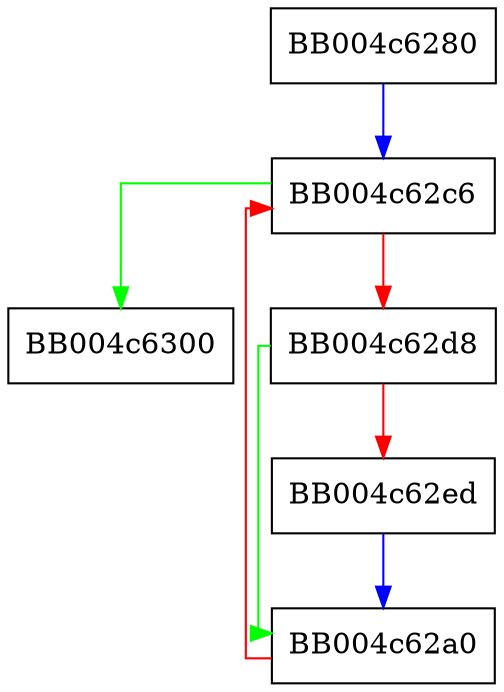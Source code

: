 digraph DTLS_RECORD_LAYER_clear {
  node [shape="box"];
  graph [splines=ortho];
  BB004c6280 -> BB004c62c6 [color="blue"];
  BB004c62a0 -> BB004c62c6 [color="red"];
  BB004c62c6 -> BB004c6300 [color="green"];
  BB004c62c6 -> BB004c62d8 [color="red"];
  BB004c62d8 -> BB004c62a0 [color="green"];
  BB004c62d8 -> BB004c62ed [color="red"];
  BB004c62ed -> BB004c62a0 [color="blue"];
}